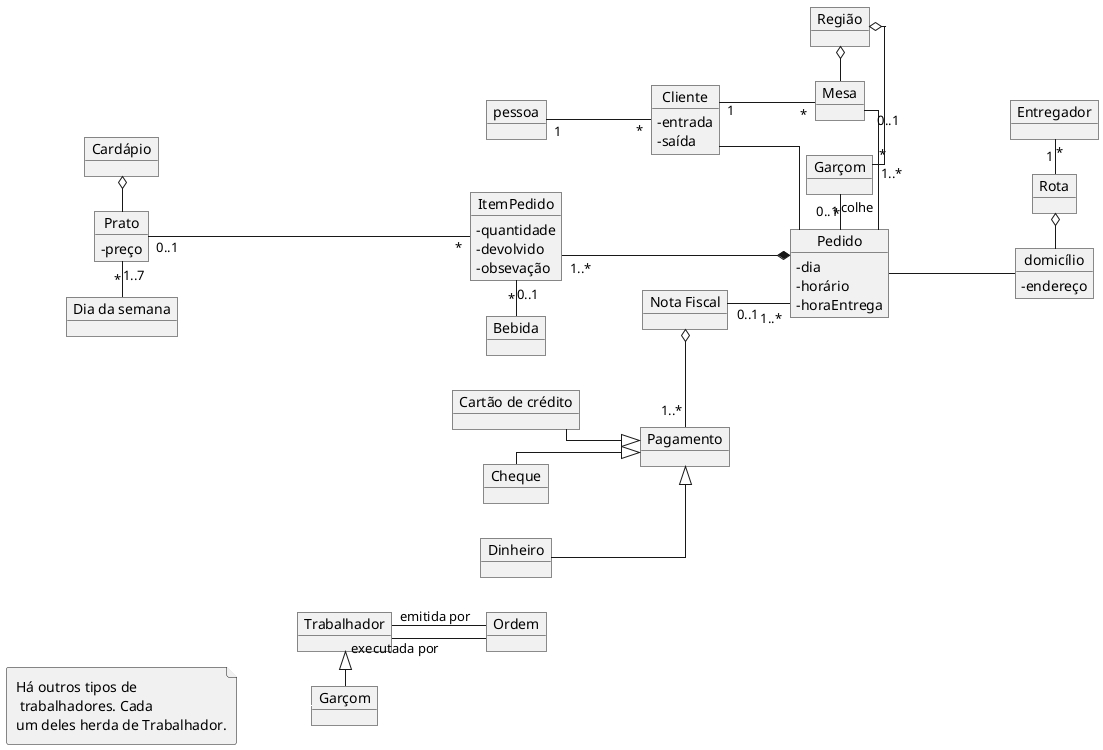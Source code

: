 @startuml mod09ima01

skinparam ClassAttributeIconSize 0
skinparam Linetype ortho
allow_mixing

object "Prato" as pr
pr : - preço
object "ItemPedido" as it
it : -quantidade
it : -devolvido
it : -obsevação
object "Pedido" as pe
pe : -dia
pe : -horário
pe : -horaEntrega
object "domicílio" as do
do : -endereço
object "Cardápio" as ca
object "Dia da semana" as di
object "Bebida" as be
object "pessoa" as pes
object "Cliente" as cl
cl : - entrada
cl : - saída
Object "Mesa" as me
object "Região" as re
object "Garçom" as ga
object "Rota" as ro
object "Entregador" as en
object "Nota Fiscal" as no
object "Pagamento" as pa
object "Cartão de crédito" as cc
object "Cheque" as ch
object "Dinheiro" as dn

object "Ordem" as od
object "Trabalhador" as tr
object "Garçom" as ga2

file "Há outros tipos de\n trabalhadores. Cada\num deles herda de Trabalhador." as ha

left to right direction
pr "0..1" --- "*" it
it "1..*" ---* pe
pe --- do
pr -left-o ca
di  -left-"*"  pr : 1..7
be -left- "*" it : 0..1
pes "1"--"*"cl
cl "1"--"*"me
me -left-o re
pe -left-"0..1\n" me : *
cl -- pe
pe "*"-left-"0..1" ga : colhe
ga "1..*"-left-o re
do -left-o ro
ro -left-"1\n" en : *
no --"1..*" pe : 0..1 
pa "1..*" -left-o no
cc --|> pa
ch --|> pa
dn --|> pa
od -up- tr : executada por
od --"emitida por" tr
ga2 -left-|> tr 
ha -[#White]- ga2

@enduml